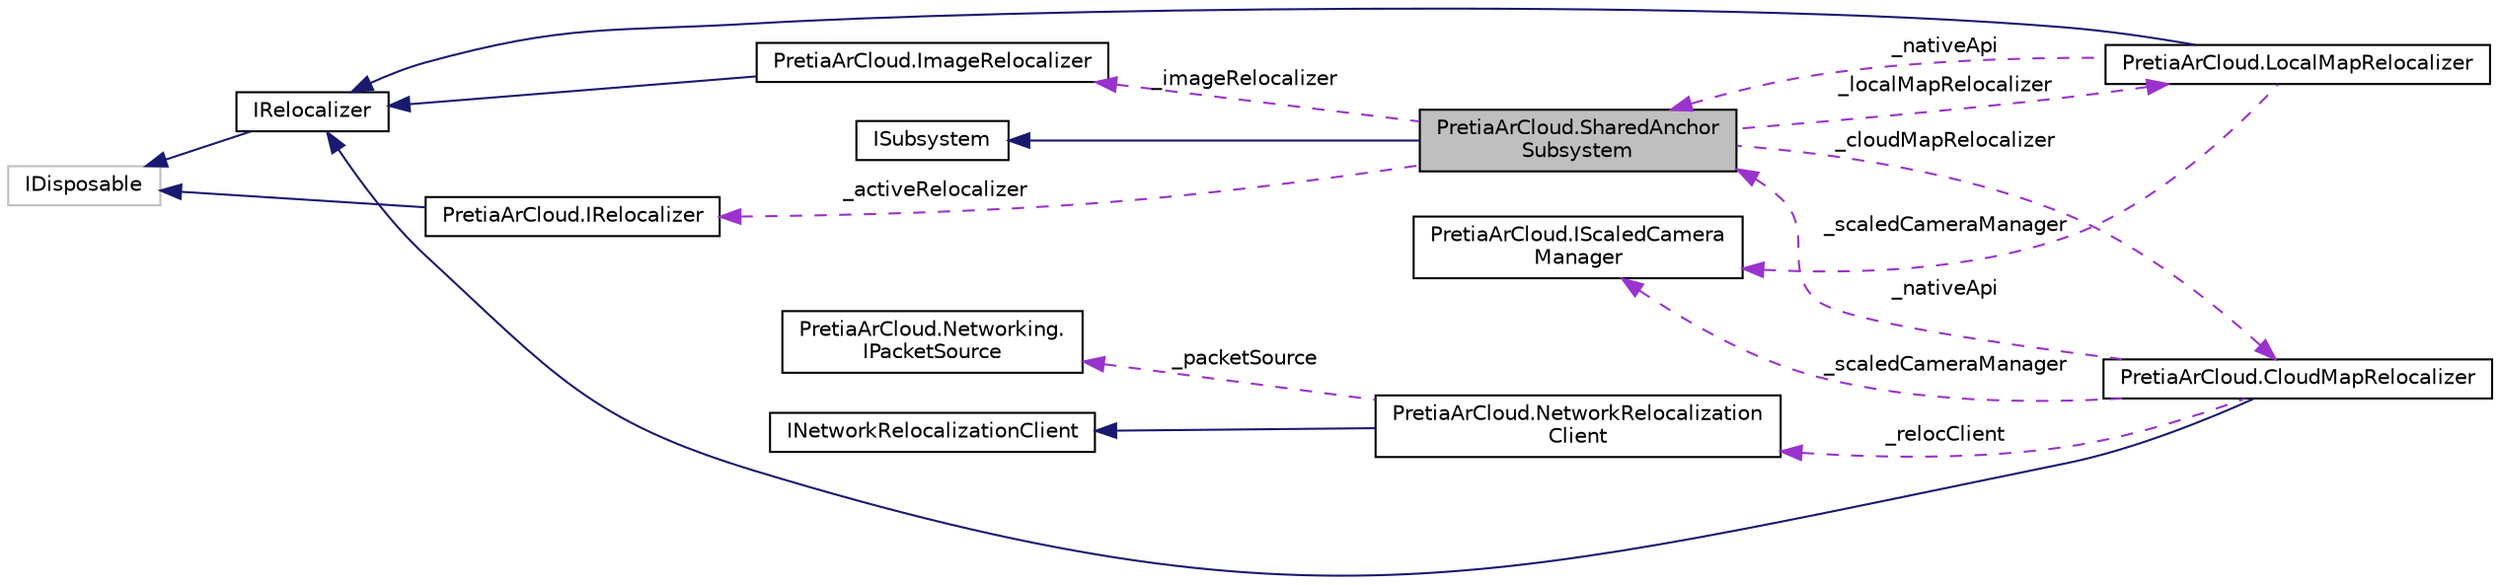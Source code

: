 digraph "PretiaArCloud.SharedAnchorSubsystem"
{
 // LATEX_PDF_SIZE
  edge [fontname="Helvetica",fontsize="10",labelfontname="Helvetica",labelfontsize="10"];
  node [fontname="Helvetica",fontsize="10",shape=record];
  rankdir="LR";
  Node1 [label="PretiaArCloud.SharedAnchor\lSubsystem",height=0.2,width=0.4,color="black", fillcolor="grey75", style="filled", fontcolor="black",tooltip=" "];
  Node2 -> Node1 [dir="back",color="midnightblue",fontsize="10",style="solid",fontname="Helvetica"];
  Node2 [label="ISubsystem",height=0.2,width=0.4,color="black", fillcolor="white", style="filled",URL="$interfacePretiaArCloud_1_1ISubsystem.html",tooltip=" "];
  Node3 -> Node1 [dir="back",color="darkorchid3",fontsize="10",style="dashed",label=" _localMapRelocalizer" ,fontname="Helvetica"];
  Node3 [label="PretiaArCloud.LocalMapRelocalizer",height=0.2,width=0.4,color="black", fillcolor="white", style="filled",URL="$classPretiaArCloud_1_1LocalMapRelocalizer.html",tooltip=" "];
  Node4 -> Node3 [dir="back",color="midnightblue",fontsize="10",style="solid",fontname="Helvetica"];
  Node4 [label="IRelocalizer",height=0.2,width=0.4,color="black", fillcolor="white", style="filled",URL="$interfacePretiaArCloud_1_1IRelocalizer.html",tooltip=" "];
  Node5 -> Node4 [dir="back",color="midnightblue",fontsize="10",style="solid",fontname="Helvetica"];
  Node5 [label="IDisposable",height=0.2,width=0.4,color="grey75", fillcolor="white", style="filled",tooltip=" "];
  Node1 -> Node3 [dir="back",color="darkorchid3",fontsize="10",style="dashed",label=" _nativeApi" ,fontname="Helvetica"];
  Node6 -> Node3 [dir="back",color="darkorchid3",fontsize="10",style="dashed",label=" _scaledCameraManager" ,fontname="Helvetica"];
  Node6 [label="PretiaArCloud.IScaledCamera\lManager",height=0.2,width=0.4,color="black", fillcolor="white", style="filled",URL="$interfacePretiaArCloud_1_1IScaledCameraManager.html",tooltip=" "];
  Node7 -> Node1 [dir="back",color="darkorchid3",fontsize="10",style="dashed",label=" _activeRelocalizer" ,fontname="Helvetica"];
  Node7 [label="PretiaArCloud.IRelocalizer",height=0.2,width=0.4,color="black", fillcolor="white", style="filled",URL="$interfacePretiaArCloud_1_1IRelocalizer.html",tooltip=" "];
  Node5 -> Node7 [dir="back",color="midnightblue",fontsize="10",style="solid",fontname="Helvetica"];
  Node8 -> Node1 [dir="back",color="darkorchid3",fontsize="10",style="dashed",label=" _imageRelocalizer" ,fontname="Helvetica"];
  Node8 [label="PretiaArCloud.ImageRelocalizer",height=0.2,width=0.4,color="black", fillcolor="white", style="filled",URL="$classPretiaArCloud_1_1ImageRelocalizer.html",tooltip=" "];
  Node4 -> Node8 [dir="back",color="midnightblue",fontsize="10",style="solid",fontname="Helvetica"];
  Node9 -> Node1 [dir="back",color="darkorchid3",fontsize="10",style="dashed",label=" _cloudMapRelocalizer" ,fontname="Helvetica"];
  Node9 [label="PretiaArCloud.CloudMapRelocalizer",height=0.2,width=0.4,color="black", fillcolor="white", style="filled",URL="$classPretiaArCloud_1_1CloudMapRelocalizer.html",tooltip=" "];
  Node4 -> Node9 [dir="back",color="midnightblue",fontsize="10",style="solid",fontname="Helvetica"];
  Node1 -> Node9 [dir="back",color="darkorchid3",fontsize="10",style="dashed",label=" _nativeApi" ,fontname="Helvetica"];
  Node6 -> Node9 [dir="back",color="darkorchid3",fontsize="10",style="dashed",label=" _scaledCameraManager" ,fontname="Helvetica"];
  Node10 -> Node9 [dir="back",color="darkorchid3",fontsize="10",style="dashed",label=" _relocClient" ,fontname="Helvetica"];
  Node10 [label="PretiaArCloud.NetworkRelocalization\lClient",height=0.2,width=0.4,color="black", fillcolor="white", style="filled",URL="$classPretiaArCloud_1_1NetworkRelocalizationClient.html",tooltip=" "];
  Node11 -> Node10 [dir="back",color="midnightblue",fontsize="10",style="solid",fontname="Helvetica"];
  Node11 [label="INetworkRelocalizationClient",height=0.2,width=0.4,color="black", fillcolor="white", style="filled",URL="$interfacePretiaArCloud_1_1INetworkRelocalizationClient.html",tooltip=" "];
  Node12 -> Node10 [dir="back",color="darkorchid3",fontsize="10",style="dashed",label=" _packetSource" ,fontname="Helvetica"];
  Node12 [label="PretiaArCloud.Networking.\lIPacketSource",height=0.2,width=0.4,color="black", fillcolor="white", style="filled",URL="$interfacePretiaArCloud_1_1Networking_1_1IPacketSource.html",tooltip=" "];
}
